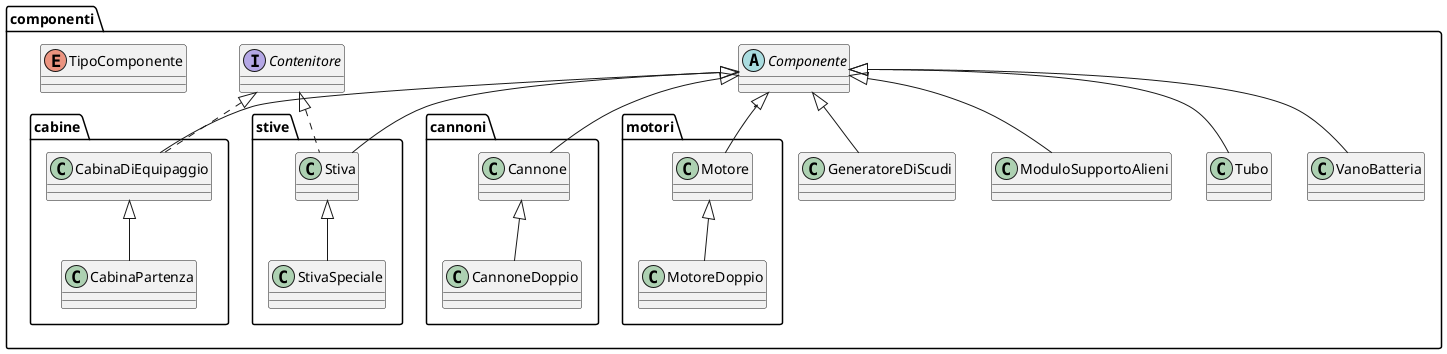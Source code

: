 @startuml

package componenti {
    abstract class Componente
    package cabine {
      class CabinaDiEquipaggio
      class CabinaPartenza
    }
    package cannoni {
      class Cannone
      class CannoneDoppio
    }
    package motori {
      class Motore
      class MotoreDoppio
    }
    package stive {
      class Stiva
      class StivaSpeciale
    }
    interface Contenitore
    class GeneratoreDiScudi
    class ModuloSupportoAlieni
    enum TipoComponente
    class Tubo
    class VanoBatteria
}

Componente <|-- CabinaDiEquipaggio
Componente <|-- Cannone
Componente <|-- Motore
Componente <|-- Stiva
Componente <|-- GeneratoreDiScudi
Componente <|-- ModuloSupportoAlieni
Componente <|-- Tubo
Componente <|-- VanoBatteria
Cannone <|-- CannoneDoppio
Motore <|-- MotoreDoppio
CabinaDiEquipaggio <|-- CabinaPartenza
Stiva <|-- StivaSpeciale
Contenitore <|.. CabinaDiEquipaggio
Contenitore <|.. Stiva

@enduml